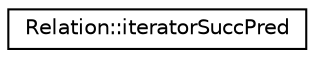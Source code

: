 digraph "Graphical Class Hierarchy"
{
  edge [fontname="Helvetica",fontsize="10",labelfontname="Helvetica",labelfontsize="10"];
  node [fontname="Helvetica",fontsize="10",shape=record];
  rankdir="LR";
  Node0 [label="Relation::iteratorSuccPred",height=0.2,width=0.4,color="black", fillcolor="white", style="filled",URL="$class_relation_1_1iterator_succ_pred.html",tooltip="Iterateur pour parcourir tous les successeurs ou predecesseurs d&#39;une note dans une relation..."];
}
